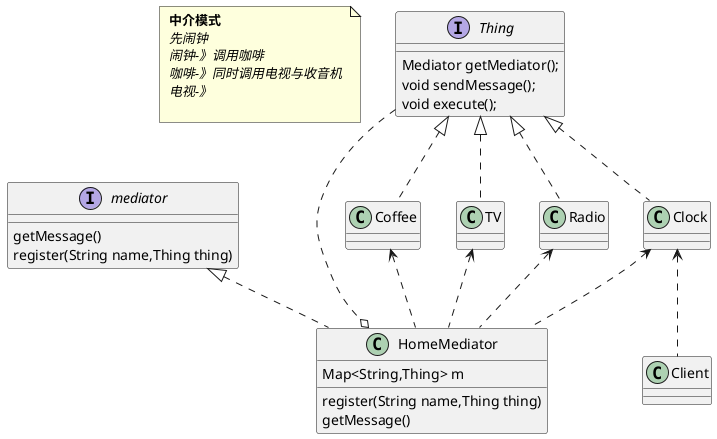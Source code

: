 @startuml
'https://plantuml.com/class-diagram
note as C
    <b> 中介模式 </b>
    <i> 先闹钟 </i>
    <i> 闹钟-》调用咖啡 </i>
    <i> 咖啡-》同时调用电视与收音机 </i>
    <i> 电视-》 </i>

end note
interface mediator{
    getMessage()
    register(String name,Thing thing)
}
interface Thing{
    Mediator getMediator();
    void sendMessage();
    void execute();
}
class HomeMediator{
    Map<String,Thing> m
    register(String name,Thing thing)
    getMessage()
}
Thing ..o HomeMediator
mediator <|.. HomeMediator


Thing <|.. Clock
Thing <|.. Coffee
Thing <|.. TV
Thing <|.. Radio

Clock    <.. HomeMediator
Coffee   <.. HomeMediator
TV       <.. HomeMediator
Radio    <.. HomeMediator

Clock <.. Client
@enduml